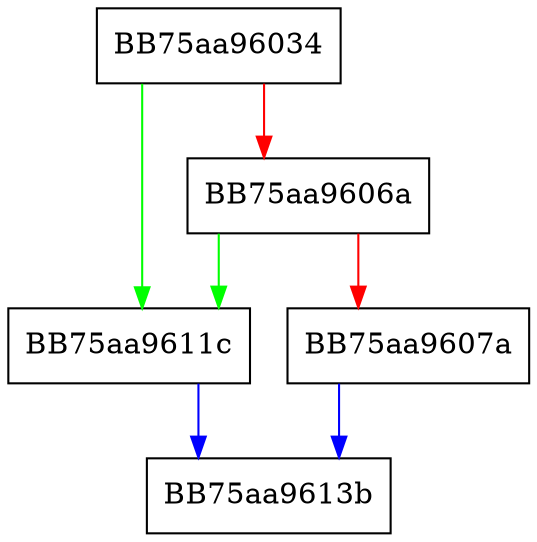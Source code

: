 digraph GetThreatDetails {
  node [shape="box"];
  graph [splines=ortho];
  BB75aa96034 -> BB75aa9611c [color="green"];
  BB75aa96034 -> BB75aa9606a [color="red"];
  BB75aa9606a -> BB75aa9611c [color="green"];
  BB75aa9606a -> BB75aa9607a [color="red"];
  BB75aa9607a -> BB75aa9613b [color="blue"];
  BB75aa9611c -> BB75aa9613b [color="blue"];
}